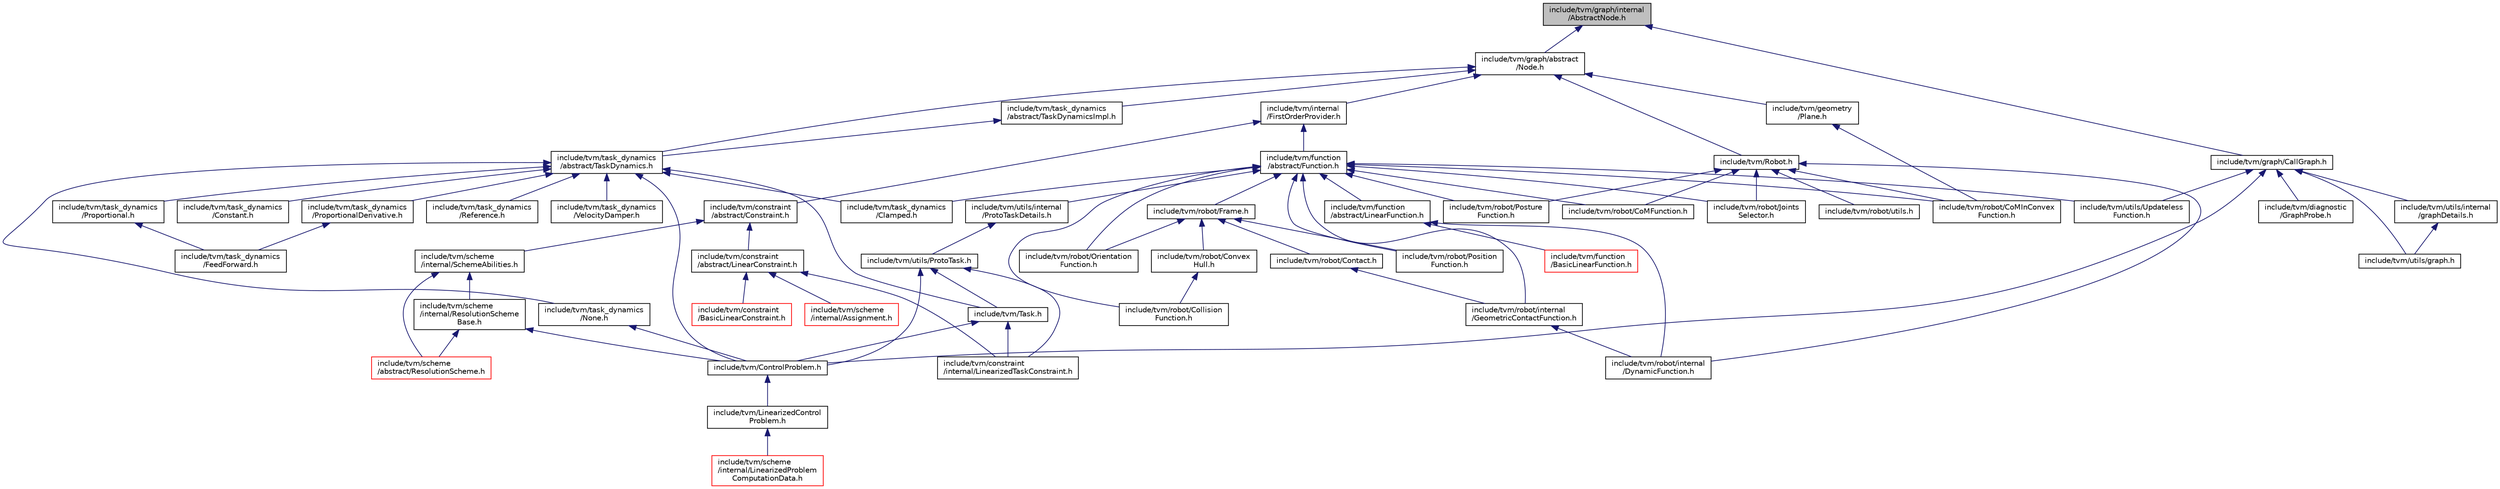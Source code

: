 digraph "include/tvm/graph/internal/AbstractNode.h"
{
  edge [fontname="Helvetica",fontsize="10",labelfontname="Helvetica",labelfontsize="10"];
  node [fontname="Helvetica",fontsize="10",shape=record];
  Node14 [label="include/tvm/graph/internal\l/AbstractNode.h",height=0.2,width=0.4,color="black", fillcolor="grey75", style="filled", fontcolor="black"];
  Node14 -> Node15 [dir="back",color="midnightblue",fontsize="10",style="solid",fontname="Helvetica"];
  Node15 [label="include/tvm/graph/abstract\l/Node.h",height=0.2,width=0.4,color="black", fillcolor="white", style="filled",URL="$Node_8h.html"];
  Node15 -> Node16 [dir="back",color="midnightblue",fontsize="10",style="solid",fontname="Helvetica"];
  Node16 [label="include/tvm/internal\l/FirstOrderProvider.h",height=0.2,width=0.4,color="black", fillcolor="white", style="filled",URL="$FirstOrderProvider_8h.html"];
  Node16 -> Node17 [dir="back",color="midnightblue",fontsize="10",style="solid",fontname="Helvetica"];
  Node17 [label="include/tvm/constraint\l/abstract/Constraint.h",height=0.2,width=0.4,color="black", fillcolor="white", style="filled",URL="$Constraint_8h.html"];
  Node17 -> Node18 [dir="back",color="midnightblue",fontsize="10",style="solid",fontname="Helvetica"];
  Node18 [label="include/tvm/constraint\l/abstract/LinearConstraint.h",height=0.2,width=0.4,color="black", fillcolor="white", style="filled",URL="$LinearConstraint_8h.html"];
  Node18 -> Node19 [dir="back",color="midnightblue",fontsize="10",style="solid",fontname="Helvetica"];
  Node19 [label="include/tvm/constraint\l/BasicLinearConstraint.h",height=0.2,width=0.4,color="red", fillcolor="white", style="filled",URL="$BasicLinearConstraint_8h.html"];
  Node18 -> Node32 [dir="back",color="midnightblue",fontsize="10",style="solid",fontname="Helvetica"];
  Node32 [label="include/tvm/constraint\l/internal/LinearizedTaskConstraint.h",height=0.2,width=0.4,color="black", fillcolor="white", style="filled",URL="$LinearizedTaskConstraint_8h.html"];
  Node18 -> Node25 [dir="back",color="midnightblue",fontsize="10",style="solid",fontname="Helvetica"];
  Node25 [label="include/tvm/scheme\l/internal/Assignment.h",height=0.2,width=0.4,color="red", fillcolor="white", style="filled",URL="$Assignment_8h.html"];
  Node17 -> Node33 [dir="back",color="midnightblue",fontsize="10",style="solid",fontname="Helvetica"];
  Node33 [label="include/tvm/scheme\l/internal/SchemeAbilities.h",height=0.2,width=0.4,color="black", fillcolor="white", style="filled",URL="$SchemeAbilities_8h.html"];
  Node33 -> Node34 [dir="back",color="midnightblue",fontsize="10",style="solid",fontname="Helvetica"];
  Node34 [label="include/tvm/scheme\l/internal/ResolutionScheme\lBase.h",height=0.2,width=0.4,color="black", fillcolor="white", style="filled",URL="$ResolutionSchemeBase_8h.html"];
  Node34 -> Node35 [dir="back",color="midnightblue",fontsize="10",style="solid",fontname="Helvetica"];
  Node35 [label="include/tvm/ControlProblem.h",height=0.2,width=0.4,color="black", fillcolor="white", style="filled",URL="$ControlProblem_8h.html"];
  Node35 -> Node22 [dir="back",color="midnightblue",fontsize="10",style="solid",fontname="Helvetica"];
  Node22 [label="include/tvm/LinearizedControl\lProblem.h",height=0.2,width=0.4,color="black", fillcolor="white", style="filled",URL="$LinearizedControlProblem_8h.html"];
  Node22 -> Node23 [dir="back",color="midnightblue",fontsize="10",style="solid",fontname="Helvetica"];
  Node23 [label="include/tvm/scheme\l/internal/LinearizedProblem\lComputationData.h",height=0.2,width=0.4,color="red", fillcolor="white", style="filled",URL="$LinearizedProblemComputationData_8h.html"];
  Node34 -> Node36 [dir="back",color="midnightblue",fontsize="10",style="solid",fontname="Helvetica"];
  Node36 [label="include/tvm/scheme\l/abstract/ResolutionScheme.h",height=0.2,width=0.4,color="red", fillcolor="white", style="filled",URL="$ResolutionScheme_8h.html"];
  Node33 -> Node36 [dir="back",color="midnightblue",fontsize="10",style="solid",fontname="Helvetica"];
  Node16 -> Node37 [dir="back",color="midnightblue",fontsize="10",style="solid",fontname="Helvetica"];
  Node37 [label="include/tvm/function\l/abstract/Function.h",height=0.2,width=0.4,color="black", fillcolor="white", style="filled",URL="$Function_8h.html"];
  Node37 -> Node38 [dir="back",color="midnightblue",fontsize="10",style="solid",fontname="Helvetica"];
  Node38 [label="include/tvm/function\l/abstract/LinearFunction.h",height=0.2,width=0.4,color="black", fillcolor="white", style="filled",URL="$LinearFunction_8h.html"];
  Node38 -> Node39 [dir="back",color="midnightblue",fontsize="10",style="solid",fontname="Helvetica"];
  Node39 [label="include/tvm/function\l/BasicLinearFunction.h",height=0.2,width=0.4,color="red", fillcolor="white", style="filled",URL="$BasicLinearFunction_8h.html"];
  Node38 -> Node44 [dir="back",color="midnightblue",fontsize="10",style="solid",fontname="Helvetica"];
  Node44 [label="include/tvm/robot/internal\l/DynamicFunction.h",height=0.2,width=0.4,color="black", fillcolor="white", style="filled",URL="$DynamicFunction_8h.html"];
  Node37 -> Node41 [dir="back",color="midnightblue",fontsize="10",style="solid",fontname="Helvetica"];
  Node41 [label="include/tvm/utils/internal\l/ProtoTaskDetails.h",height=0.2,width=0.4,color="black", fillcolor="white", style="filled",URL="$ProtoTaskDetails_8h.html"];
  Node41 -> Node42 [dir="back",color="midnightblue",fontsize="10",style="solid",fontname="Helvetica"];
  Node42 [label="include/tvm/utils/ProtoTask.h",height=0.2,width=0.4,color="black", fillcolor="white", style="filled",URL="$ProtoTask_8h.html"];
  Node42 -> Node43 [dir="back",color="midnightblue",fontsize="10",style="solid",fontname="Helvetica"];
  Node43 [label="include/tvm/Task.h",height=0.2,width=0.4,color="black", fillcolor="white", style="filled",URL="$Task_8h.html"];
  Node43 -> Node32 [dir="back",color="midnightblue",fontsize="10",style="solid",fontname="Helvetica"];
  Node43 -> Node35 [dir="back",color="midnightblue",fontsize="10",style="solid",fontname="Helvetica"];
  Node42 -> Node32 [dir="back",color="midnightblue",fontsize="10",style="solid",fontname="Helvetica"];
  Node42 -> Node35 [dir="back",color="midnightblue",fontsize="10",style="solid",fontname="Helvetica"];
  Node37 -> Node45 [dir="back",color="midnightblue",fontsize="10",style="solid",fontname="Helvetica"];
  Node45 [label="include/tvm/robot/Collision\lFunction.h",height=0.2,width=0.4,color="black", fillcolor="white", style="filled",URL="$CollisionFunction_8h.html"];
  Node37 -> Node46 [dir="back",color="midnightblue",fontsize="10",style="solid",fontname="Helvetica"];
  Node46 [label="include/tvm/robot/Frame.h",height=0.2,width=0.4,color="black", fillcolor="white", style="filled",URL="$Frame_8h.html"];
  Node46 -> Node47 [dir="back",color="midnightblue",fontsize="10",style="solid",fontname="Helvetica"];
  Node47 [label="include/tvm/robot/Convex\lHull.h",height=0.2,width=0.4,color="black", fillcolor="white", style="filled",URL="$ConvexHull_8h.html"];
  Node47 -> Node45 [dir="back",color="midnightblue",fontsize="10",style="solid",fontname="Helvetica"];
  Node46 -> Node48 [dir="back",color="midnightblue",fontsize="10",style="solid",fontname="Helvetica"];
  Node48 [label="include/tvm/robot/Contact.h",height=0.2,width=0.4,color="black", fillcolor="white", style="filled",URL="$Contact_8h.html"];
  Node48 -> Node49 [dir="back",color="midnightblue",fontsize="10",style="solid",fontname="Helvetica"];
  Node49 [label="include/tvm/robot/internal\l/GeometricContactFunction.h",height=0.2,width=0.4,color="black", fillcolor="white", style="filled",URL="$GeometricContactFunction_8h.html"];
  Node49 -> Node44 [dir="back",color="midnightblue",fontsize="10",style="solid",fontname="Helvetica"];
  Node46 -> Node50 [dir="back",color="midnightblue",fontsize="10",style="solid",fontname="Helvetica"];
  Node50 [label="include/tvm/robot/Orientation\lFunction.h",height=0.2,width=0.4,color="black", fillcolor="white", style="filled",URL="$OrientationFunction_8h.html"];
  Node46 -> Node51 [dir="back",color="midnightblue",fontsize="10",style="solid",fontname="Helvetica"];
  Node51 [label="include/tvm/robot/Position\lFunction.h",height=0.2,width=0.4,color="black", fillcolor="white", style="filled",URL="$PositionFunction_8h.html"];
  Node37 -> Node52 [dir="back",color="midnightblue",fontsize="10",style="solid",fontname="Helvetica"];
  Node52 [label="include/tvm/robot/CoMFunction.h",height=0.2,width=0.4,color="black", fillcolor="white", style="filled",URL="$CoMFunction_8h.html"];
  Node37 -> Node53 [dir="back",color="midnightblue",fontsize="10",style="solid",fontname="Helvetica"];
  Node53 [label="include/tvm/robot/CoMInConvex\lFunction.h",height=0.2,width=0.4,color="black", fillcolor="white", style="filled",URL="$CoMInConvexFunction_8h.html"];
  Node37 -> Node49 [dir="back",color="midnightblue",fontsize="10",style="solid",fontname="Helvetica"];
  Node37 -> Node54 [dir="back",color="midnightblue",fontsize="10",style="solid",fontname="Helvetica"];
  Node54 [label="include/tvm/robot/Joints\lSelector.h",height=0.2,width=0.4,color="black", fillcolor="white", style="filled",URL="$JointsSelector_8h.html"];
  Node37 -> Node50 [dir="back",color="midnightblue",fontsize="10",style="solid",fontname="Helvetica"];
  Node37 -> Node51 [dir="back",color="midnightblue",fontsize="10",style="solid",fontname="Helvetica"];
  Node37 -> Node55 [dir="back",color="midnightblue",fontsize="10",style="solid",fontname="Helvetica"];
  Node55 [label="include/tvm/robot/Posture\lFunction.h",height=0.2,width=0.4,color="black", fillcolor="white", style="filled",URL="$PostureFunction_8h.html"];
  Node37 -> Node56 [dir="back",color="midnightblue",fontsize="10",style="solid",fontname="Helvetica"];
  Node56 [label="include/tvm/task_dynamics\l/Clamped.h",height=0.2,width=0.4,color="black", fillcolor="white", style="filled",URL="$Clamped_8h.html"];
  Node37 -> Node57 [dir="back",color="midnightblue",fontsize="10",style="solid",fontname="Helvetica"];
  Node57 [label="include/tvm/utils/Updateless\lFunction.h",height=0.2,width=0.4,color="black", fillcolor="white", style="filled",URL="$UpdatelessFunction_8h.html"];
  Node15 -> Node58 [dir="back",color="midnightblue",fontsize="10",style="solid",fontname="Helvetica"];
  Node58 [label="include/tvm/task_dynamics\l/abstract/TaskDynamics.h",height=0.2,width=0.4,color="black", fillcolor="white", style="filled",URL="$TaskDynamics_8h.html"];
  Node58 -> Node43 [dir="back",color="midnightblue",fontsize="10",style="solid",fontname="Helvetica"];
  Node58 -> Node59 [dir="back",color="midnightblue",fontsize="10",style="solid",fontname="Helvetica"];
  Node59 [label="include/tvm/task_dynamics\l/None.h",height=0.2,width=0.4,color="black", fillcolor="white", style="filled",URL="$None_8h.html"];
  Node59 -> Node35 [dir="back",color="midnightblue",fontsize="10",style="solid",fontname="Helvetica"];
  Node58 -> Node35 [dir="back",color="midnightblue",fontsize="10",style="solid",fontname="Helvetica"];
  Node58 -> Node56 [dir="back",color="midnightblue",fontsize="10",style="solid",fontname="Helvetica"];
  Node58 -> Node60 [dir="back",color="midnightblue",fontsize="10",style="solid",fontname="Helvetica"];
  Node60 [label="include/tvm/task_dynamics\l/Constant.h",height=0.2,width=0.4,color="black", fillcolor="white", style="filled",URL="$Constant_8h.html"];
  Node58 -> Node61 [dir="back",color="midnightblue",fontsize="10",style="solid",fontname="Helvetica"];
  Node61 [label="include/tvm/task_dynamics\l/Proportional.h",height=0.2,width=0.4,color="black", fillcolor="white", style="filled",URL="$Proportional_8h.html"];
  Node61 -> Node62 [dir="back",color="midnightblue",fontsize="10",style="solid",fontname="Helvetica"];
  Node62 [label="include/tvm/task_dynamics\l/FeedForward.h",height=0.2,width=0.4,color="black", fillcolor="white", style="filled",URL="$FeedForward_8h.html"];
  Node58 -> Node63 [dir="back",color="midnightblue",fontsize="10",style="solid",fontname="Helvetica"];
  Node63 [label="include/tvm/task_dynamics\l/ProportionalDerivative.h",height=0.2,width=0.4,color="black", fillcolor="white", style="filled",URL="$ProportionalDerivative_8h.html"];
  Node63 -> Node62 [dir="back",color="midnightblue",fontsize="10",style="solid",fontname="Helvetica"];
  Node58 -> Node64 [dir="back",color="midnightblue",fontsize="10",style="solid",fontname="Helvetica"];
  Node64 [label="include/tvm/task_dynamics\l/Reference.h",height=0.2,width=0.4,color="black", fillcolor="white", style="filled",URL="$Reference_8h.html"];
  Node58 -> Node65 [dir="back",color="midnightblue",fontsize="10",style="solid",fontname="Helvetica"];
  Node65 [label="include/tvm/task_dynamics\l/VelocityDamper.h",height=0.2,width=0.4,color="black", fillcolor="white", style="filled",URL="$VelocityDamper_8h.html"];
  Node15 -> Node66 [dir="back",color="midnightblue",fontsize="10",style="solid",fontname="Helvetica"];
  Node66 [label="include/tvm/task_dynamics\l/abstract/TaskDynamicsImpl.h",height=0.2,width=0.4,color="black", fillcolor="white", style="filled",URL="$TaskDynamicsImpl_8h.html"];
  Node66 -> Node58 [dir="back",color="midnightblue",fontsize="10",style="solid",fontname="Helvetica"];
  Node15 -> Node67 [dir="back",color="midnightblue",fontsize="10",style="solid",fontname="Helvetica"];
  Node67 [label="include/tvm/geometry\l/Plane.h",height=0.2,width=0.4,color="black", fillcolor="white", style="filled",URL="$Plane_8h.html"];
  Node67 -> Node53 [dir="back",color="midnightblue",fontsize="10",style="solid",fontname="Helvetica"];
  Node15 -> Node68 [dir="back",color="midnightblue",fontsize="10",style="solid",fontname="Helvetica"];
  Node68 [label="include/tvm/Robot.h",height=0.2,width=0.4,color="black", fillcolor="white", style="filled",URL="$Robot_8h.html"];
  Node68 -> Node52 [dir="back",color="midnightblue",fontsize="10",style="solid",fontname="Helvetica"];
  Node68 -> Node53 [dir="back",color="midnightblue",fontsize="10",style="solid",fontname="Helvetica"];
  Node68 -> Node44 [dir="back",color="midnightblue",fontsize="10",style="solid",fontname="Helvetica"];
  Node68 -> Node54 [dir="back",color="midnightblue",fontsize="10",style="solid",fontname="Helvetica"];
  Node68 -> Node55 [dir="back",color="midnightblue",fontsize="10",style="solid",fontname="Helvetica"];
  Node68 -> Node69 [dir="back",color="midnightblue",fontsize="10",style="solid",fontname="Helvetica"];
  Node69 [label="include/tvm/robot/utils.h",height=0.2,width=0.4,color="black", fillcolor="white", style="filled",URL="$utils_8h.html"];
  Node14 -> Node70 [dir="back",color="midnightblue",fontsize="10",style="solid",fontname="Helvetica"];
  Node70 [label="include/tvm/graph/CallGraph.h",height=0.2,width=0.4,color="black", fillcolor="white", style="filled",URL="$CallGraph_8h.html"];
  Node70 -> Node35 [dir="back",color="midnightblue",fontsize="10",style="solid",fontname="Helvetica"];
  Node70 -> Node71 [dir="back",color="midnightblue",fontsize="10",style="solid",fontname="Helvetica"];
  Node71 [label="include/tvm/diagnostic\l/GraphProbe.h",height=0.2,width=0.4,color="black", fillcolor="white", style="filled",URL="$GraphProbe_8h.html"];
  Node70 -> Node72 [dir="back",color="midnightblue",fontsize="10",style="solid",fontname="Helvetica"];
  Node72 [label="include/tvm/utils/graph.h",height=0.2,width=0.4,color="black", fillcolor="white", style="filled",URL="$graph_8h.html"];
  Node70 -> Node73 [dir="back",color="midnightblue",fontsize="10",style="solid",fontname="Helvetica"];
  Node73 [label="include/tvm/utils/internal\l/graphDetails.h",height=0.2,width=0.4,color="black", fillcolor="white", style="filled",URL="$graphDetails_8h.html"];
  Node73 -> Node72 [dir="back",color="midnightblue",fontsize="10",style="solid",fontname="Helvetica"];
  Node70 -> Node57 [dir="back",color="midnightblue",fontsize="10",style="solid",fontname="Helvetica"];
}
